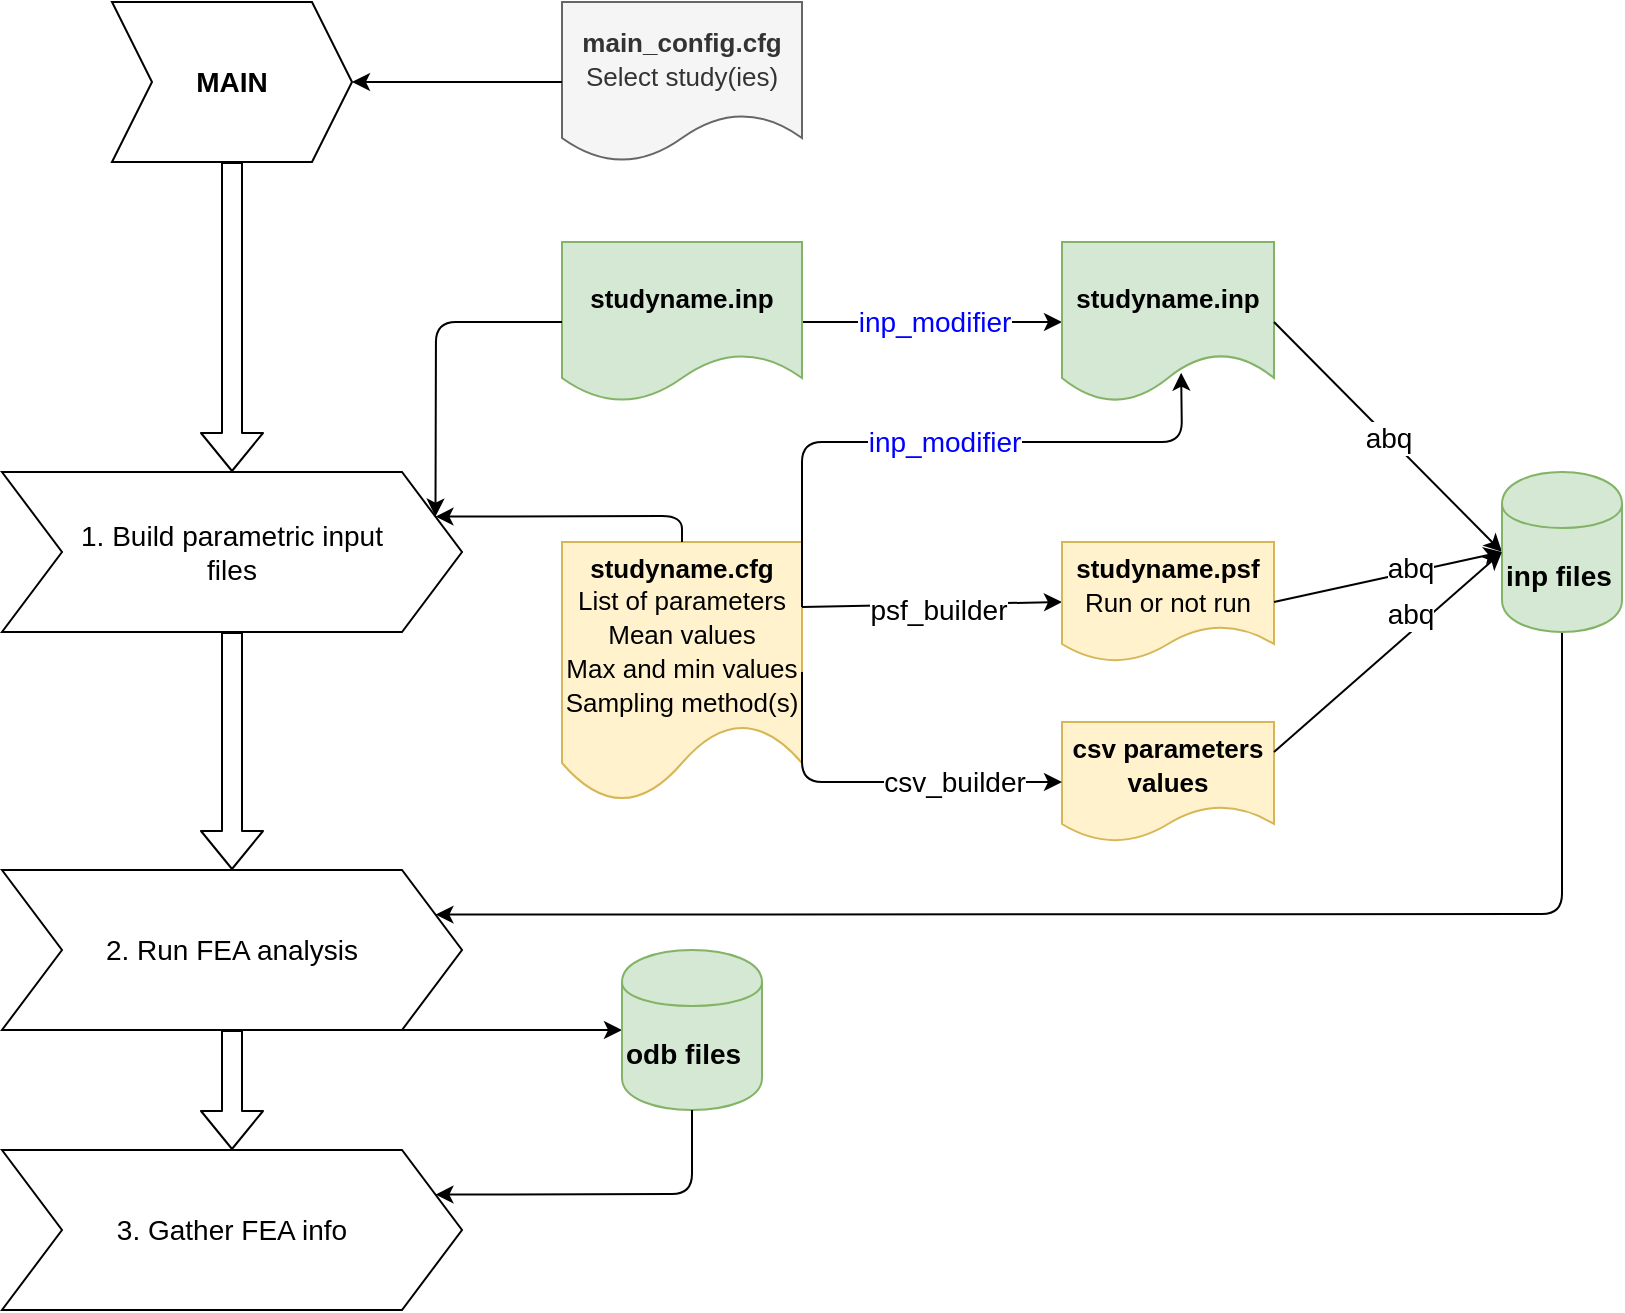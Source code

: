 <mxfile version="12.5.5" type="device"><diagram id="364kflW77BVe74YaiH7Z" name="Página-1"><mxGraphModel dx="976" dy="671" grid="1" gridSize="10" guides="1" tooltips="1" connect="1" arrows="1" fold="1" page="1" pageScale="1" pageWidth="827" pageHeight="1169" math="0" shadow="0"><root><mxCell id="0"/><mxCell id="1" parent="0"/><mxCell id="QDFmtDmjGQkKKktsoJ1X-5" value="1. Build parametric input&lt;br&gt;files" style="shape=step;perimeter=stepPerimeter;whiteSpace=wrap;html=1;fixedSize=1;fontSize=14;collapsible=1;portConstraintRotation=1;size=30;align=center;labelBackgroundColor=none;labelBorderColor=none;verticalAlign=middle;horizontal=1;" parent="1" vertex="1"><mxGeometry y="275" width="230" height="80" as="geometry"><mxRectangle x="277.5" y="260" width="245" height="20" as="alternateBounds"/></mxGeometry></mxCell><mxCell id="O31CaUa7NXX_FjZa2Ryl-50" value="MAIN" style="shape=step;perimeter=stepPerimeter;whiteSpace=wrap;html=1;fixedSize=1;rounded=0;shadow=0;glass=0;comic=0;fillColor=none;fontSize=14;fontStyle=1" parent="1" vertex="1"><mxGeometry x="55" y="40" width="120" height="80" as="geometry"/></mxCell><mxCell id="O31CaUa7NXX_FjZa2Ryl-56" value="&lt;span style=&quot;font-size: 13px ; white-space: normal&quot;&gt;&lt;b&gt;main_config.cfg&lt;/b&gt;&lt;br&gt;Select study(ies)&lt;br&gt;&lt;/span&gt;" style="shape=document;whiteSpace=wrap;html=1;boundedLbl=1;rounded=0;shadow=0;glass=0;comic=0;fontSize=14;fillColor=#f5f5f5;strokeColor=#666666;fontColor=#333333;" parent="1" vertex="1"><mxGeometry x="280" y="40" width="120" height="80" as="geometry"/></mxCell><mxCell id="O31CaUa7NXX_FjZa2Ryl-58" value="" style="endArrow=classic;html=1;fontSize=14;exitX=0;exitY=0.5;exitDx=0;exitDy=0;" parent="1" source="O31CaUa7NXX_FjZa2Ryl-56" target="O31CaUa7NXX_FjZa2Ryl-50" edge="1"><mxGeometry width="50" height="50" relative="1" as="geometry"><mxPoint x="210" y="250" as="sourcePoint"/><mxPoint x="260" y="200" as="targetPoint"/></mxGeometry></mxCell><mxCell id="O31CaUa7NXX_FjZa2Ryl-59" value="" style="shape=flexArrow;endArrow=classic;html=1;fontSize=14;exitX=0.5;exitY=1;exitDx=0;exitDy=0;entryX=0.5;entryY=0;entryDx=0;entryDy=0;" parent="1" source="O31CaUa7NXX_FjZa2Ryl-50" target="QDFmtDmjGQkKKktsoJ1X-5" edge="1"><mxGeometry width="50" height="50" relative="1" as="geometry"><mxPoint x="20" y="790" as="sourcePoint"/><mxPoint x="150" y="280" as="targetPoint"/></mxGeometry></mxCell><mxCell id="O31CaUa7NXX_FjZa2Ryl-75" value="inp_modifier" style="edgeStyle=orthogonalEdgeStyle;rounded=0;orthogonalLoop=1;jettySize=auto;html=1;fontSize=14;fontColor=#0000FF;" parent="1" source="O31CaUa7NXX_FjZa2Ryl-62" target="O31CaUa7NXX_FjZa2Ryl-72" edge="1"><mxGeometry x="0.009" relative="1" as="geometry"><mxPoint as="offset"/></mxGeometry></mxCell><mxCell id="O31CaUa7NXX_FjZa2Ryl-62" value="&lt;span style=&quot;font-size: 13px ; font-weight: 700 ; white-space: normal&quot;&gt;studyname.inp&lt;/span&gt;" style="shape=document;whiteSpace=wrap;html=1;boundedLbl=1;rounded=0;shadow=0;glass=0;comic=0;fillColor=#d5e8d4;fontSize=14;strokeColor=#82b366;" parent="1" vertex="1"><mxGeometry x="280" y="160" width="120" height="80" as="geometry"/></mxCell><mxCell id="O31CaUa7NXX_FjZa2Ryl-63" value="&lt;b style=&quot;font-size: 13px ; white-space: normal&quot;&gt;studyname.cfg&lt;br&gt;&lt;/b&gt;&lt;span style=&quot;font-size: 13px&quot;&gt;List of parameters&lt;br&gt;&lt;/span&gt;&lt;span style=&quot;font-size: 13px&quot;&gt;Mean values&lt;br&gt;&lt;/span&gt;&lt;span style=&quot;font-size: 13px&quot;&gt;Max and min values&lt;br&gt;&lt;/span&gt;&lt;span style=&quot;font-size: 13px&quot;&gt;Sampling method(s)&lt;/span&gt;&lt;span style=&quot;font-size: 13px&quot;&gt;&lt;br&gt;&lt;/span&gt;" style="shape=document;whiteSpace=wrap;html=1;boundedLbl=1;rounded=0;shadow=0;glass=0;comic=0;fillColor=#fff2cc;fontSize=14;align=center;strokeColor=#d6b656;" parent="1" vertex="1"><mxGeometry x="280" y="310" width="120" height="130" as="geometry"/></mxCell><mxCell id="O31CaUa7NXX_FjZa2Ryl-72" value="&lt;span style=&quot;font-size: 13px ; font-weight: 700 ; white-space: normal&quot;&gt;studyname.inp&lt;/span&gt;" style="shape=document;whiteSpace=wrap;html=1;boundedLbl=1;rounded=0;shadow=0;glass=0;comic=0;fillColor=#d5e8d4;fontSize=14;strokeColor=#82b366;" parent="1" vertex="1"><mxGeometry x="530" y="160" width="106" height="80" as="geometry"/></mxCell><mxCell id="O31CaUa7NXX_FjZa2Ryl-76" value="" style="endArrow=classic;html=1;fontSize=14;entryX=0;entryY=0.5;entryDx=0;entryDy=0;exitX=1;exitY=0.25;exitDx=0;exitDy=0;" parent="1" source="O31CaUa7NXX_FjZa2Ryl-63" target="O31CaUa7NXX_FjZa2Ryl-77" edge="1"><mxGeometry width="50" height="50" relative="1" as="geometry"><mxPoint x="340" y="210" as="sourcePoint"/><mxPoint x="430" y="200" as="targetPoint"/></mxGeometry></mxCell><mxCell id="O31CaUa7NXX_FjZa2Ryl-80" value="psf_builder" style="text;html=1;resizable=0;points=[];align=center;verticalAlign=middle;labelBackgroundColor=#ffffff;fontSize=14;" parent="O31CaUa7NXX_FjZa2Ryl-76" vertex="1" connectable="0"><mxGeometry x="0.373" y="-1" relative="1" as="geometry"><mxPoint x="-22" y="1.5" as="offset"/></mxGeometry></mxCell><mxCell id="O31CaUa7NXX_FjZa2Ryl-77" value="&lt;b style=&quot;font-size: 13px ; white-space: normal&quot;&gt;studyname.psf&lt;br&gt;&lt;/b&gt;&lt;span style=&quot;font-size: 13px&quot;&gt;Run or not run&lt;br&gt;&lt;/span&gt;" style="shape=document;whiteSpace=wrap;html=1;boundedLbl=1;rounded=0;shadow=0;glass=0;comic=0;fillColor=#fff2cc;fontSize=14;align=center;strokeColor=#d6b656;" parent="1" vertex="1"><mxGeometry x="530" y="310" width="106" height="60" as="geometry"/></mxCell><mxCell id="O31CaUa7NXX_FjZa2Ryl-83" value="" style="endArrow=classic;html=1;fontSize=14;entryX=0;entryY=0.5;entryDx=0;entryDy=0;exitX=1;exitY=0.5;exitDx=0;exitDy=0;" parent="1" source="O31CaUa7NXX_FjZa2Ryl-77" target="O31CaUa7NXX_FjZa2Ryl-102" edge="1"><mxGeometry width="50" height="50" relative="1" as="geometry"><mxPoint x="573.5" y="209.5" as="sourcePoint"/><mxPoint x="660" y="305" as="targetPoint"/></mxGeometry></mxCell><mxCell id="O31CaUa7NXX_FjZa2Ryl-84" value="abq" style="text;html=1;resizable=0;points=[];align=center;verticalAlign=middle;labelBackgroundColor=#ffffff;fontSize=14;" parent="O31CaUa7NXX_FjZa2Ryl-83" vertex="1" connectable="0"><mxGeometry x="0.373" y="-1" relative="1" as="geometry"><mxPoint x="-11" y="-1" as="offset"/></mxGeometry></mxCell><mxCell id="O31CaUa7NXX_FjZa2Ryl-85" value="" style="endArrow=classic;html=1;fontSize=14;exitX=0;exitY=0.5;exitDx=0;exitDy=0;entryX=1;entryY=0.25;entryDx=0;entryDy=0;" parent="1" source="O31CaUa7NXX_FjZa2Ryl-62" target="QDFmtDmjGQkKKktsoJ1X-5" edge="1"><mxGeometry width="50" height="50" relative="1" as="geometry"><mxPoint x="-40" y="460" as="sourcePoint"/><mxPoint x="10" y="410" as="targetPoint"/><Array as="points"><mxPoint x="217" y="200"/></Array></mxGeometry></mxCell><mxCell id="O31CaUa7NXX_FjZa2Ryl-92" value="2. Run FEA analysis" style="shape=step;perimeter=stepPerimeter;whiteSpace=wrap;html=1;fixedSize=1;fontSize=14;collapsible=1;portConstraintRotation=1;size=30;align=center;labelBackgroundColor=none;labelBorderColor=none;verticalAlign=middle;horizontal=1;" parent="1" vertex="1"><mxGeometry y="474" width="230" height="80" as="geometry"><mxRectangle x="277.5" y="260" width="245" height="20" as="alternateBounds"/></mxGeometry></mxCell><mxCell id="O31CaUa7NXX_FjZa2Ryl-95" value="" style="shape=flexArrow;endArrow=classic;html=1;fontSize=14;entryX=0.5;entryY=0;entryDx=0;entryDy=0;exitX=0.5;exitY=1;exitDx=0;exitDy=0;" parent="1" source="QDFmtDmjGQkKKktsoJ1X-5" target="O31CaUa7NXX_FjZa2Ryl-92" edge="1"><mxGeometry width="50" height="50" relative="1" as="geometry"><mxPoint x="10" y="580" as="sourcePoint"/><mxPoint x="60" y="530" as="targetPoint"/></mxGeometry></mxCell><mxCell id="O31CaUa7NXX_FjZa2Ryl-96" value="" style="endArrow=classic;html=1;fontSize=14;entryX=1;entryY=0.25;entryDx=0;entryDy=0;" parent="1" source="O31CaUa7NXX_FjZa2Ryl-102" target="O31CaUa7NXX_FjZa2Ryl-92" edge="1"><mxGeometry width="50" height="50" relative="1" as="geometry"><mxPoint x="711.2" y="327.62" as="sourcePoint"/><mxPoint x="270" y="480" as="targetPoint"/><Array as="points"><mxPoint x="780" y="496"/></Array></mxGeometry></mxCell><mxCell id="O31CaUa7NXX_FjZa2Ryl-98" value="abq" style="endArrow=classic;html=1;fontSize=14;entryX=0;entryY=0.5;entryDx=0;entryDy=0;exitX=1;exitY=0.5;exitDx=0;exitDy=0;" parent="1" source="O31CaUa7NXX_FjZa2Ryl-72" target="O31CaUa7NXX_FjZa2Ryl-102" edge="1"><mxGeometry width="50" height="50" relative="1" as="geometry"><mxPoint x="10" y="690" as="sourcePoint"/><mxPoint x="660" y="305" as="targetPoint"/></mxGeometry></mxCell><mxCell id="O31CaUa7NXX_FjZa2Ryl-99" value="" style="endArrow=classic;html=1;fontSize=14;entryX=1;entryY=0.25;entryDx=0;entryDy=0;exitX=0.5;exitY=0;exitDx=0;exitDy=0;" parent="1" source="O31CaUa7NXX_FjZa2Ryl-63" target="QDFmtDmjGQkKKktsoJ1X-5" edge="1"><mxGeometry width="50" height="50" relative="1" as="geometry"><mxPoint x="10" y="690" as="sourcePoint"/><mxPoint x="60" y="640" as="targetPoint"/><Array as="points"><mxPoint x="340" y="297"/></Array></mxGeometry></mxCell><mxCell id="O31CaUa7NXX_FjZa2Ryl-100" value="" style="endArrow=classic;html=1;fontSize=14;exitX=0.75;exitY=1;exitDx=0;exitDy=0;" parent="1" source="O31CaUa7NXX_FjZa2Ryl-92" target="O31CaUa7NXX_FjZa2Ryl-103" edge="1"><mxGeometry width="50" height="50" relative="1" as="geometry"><mxPoint x="10" y="620" as="sourcePoint"/><mxPoint x="280" y="548" as="targetPoint"/></mxGeometry></mxCell><mxCell id="O31CaUa7NXX_FjZa2Ryl-102" value="inp files" style="shape=cylinder;whiteSpace=wrap;html=1;boundedLbl=1;backgroundOutline=1;rounded=0;shadow=0;glass=0;comic=0;fillColor=#d5e8d4;fontSize=14;align=left;fontStyle=1;strokeColor=#82b366;" parent="1" vertex="1"><mxGeometry x="750" y="275" width="60" height="80" as="geometry"/></mxCell><mxCell id="O31CaUa7NXX_FjZa2Ryl-103" value="odb files" style="shape=cylinder;whiteSpace=wrap;html=1;boundedLbl=1;backgroundOutline=1;rounded=0;shadow=0;glass=0;comic=0;fillColor=#d5e8d4;fontSize=14;align=left;fontStyle=1;strokeColor=#82b366;" parent="1" vertex="1"><mxGeometry x="310" y="514" width="70" height="80" as="geometry"/></mxCell><mxCell id="O31CaUa7NXX_FjZa2Ryl-107" value="3. Gather FEA info" style="shape=step;perimeter=stepPerimeter;whiteSpace=wrap;html=1;fixedSize=1;fontSize=14;collapsible=1;portConstraintRotation=1;size=30;align=center;labelBackgroundColor=none;labelBorderColor=none;verticalAlign=middle;horizontal=1;" parent="1" vertex="1"><mxGeometry y="614" width="230" height="80" as="geometry"><mxRectangle x="277.5" y="260" width="245" height="20" as="alternateBounds"/></mxGeometry></mxCell><mxCell id="O31CaUa7NXX_FjZa2Ryl-108" value="" style="shape=flexArrow;endArrow=classic;html=1;fontSize=14;exitX=0.5;exitY=1;exitDx=0;exitDy=0;entryX=0.5;entryY=0;entryDx=0;entryDy=0;" parent="1" source="O31CaUa7NXX_FjZa2Ryl-92" target="O31CaUa7NXX_FjZa2Ryl-107" edge="1"><mxGeometry width="50" height="50" relative="1" as="geometry"><mxPoint x="10" y="760" as="sourcePoint"/><mxPoint x="60" y="710" as="targetPoint"/></mxGeometry></mxCell><mxCell id="O31CaUa7NXX_FjZa2Ryl-109" value="" style="endArrow=classic;html=1;fontSize=14;entryX=1;entryY=0.25;entryDx=0;entryDy=0;" parent="1" source="O31CaUa7NXX_FjZa2Ryl-103" target="O31CaUa7NXX_FjZa2Ryl-107" edge="1"><mxGeometry width="50" height="50" relative="1" as="geometry"><mxPoint x="10" y="760" as="sourcePoint"/><mxPoint x="230" y="670" as="targetPoint"/><Array as="points"><mxPoint x="345" y="636"/></Array></mxGeometry></mxCell><mxCell id="O31CaUa7NXX_FjZa2Ryl-110" value="&lt;span style=&quot;font-size: 13px&quot;&gt;&lt;b&gt;csv parameters values&lt;/b&gt;&lt;br&gt;&lt;/span&gt;" style="shape=document;whiteSpace=wrap;html=1;boundedLbl=1;rounded=0;shadow=0;glass=0;comic=0;fillColor=#fff2cc;fontSize=14;align=center;strokeColor=#d6b656;" parent="1" vertex="1"><mxGeometry x="530" y="400" width="106" height="60" as="geometry"/></mxCell><mxCell id="O31CaUa7NXX_FjZa2Ryl-111" value="csv_builder" style="endArrow=classic;html=1;fontSize=14;entryX=0;entryY=0.5;entryDx=0;entryDy=0;exitX=1;exitY=0.5;exitDx=0;exitDy=0;" parent="1" source="O31CaUa7NXX_FjZa2Ryl-63" target="O31CaUa7NXX_FjZa2Ryl-110" edge="1"><mxGeometry x="0.409" width="50" height="50" relative="1" as="geometry"><mxPoint x="10" y="850" as="sourcePoint"/><mxPoint x="60" y="800" as="targetPoint"/><Array as="points"><mxPoint x="400" y="430"/></Array><mxPoint as="offset"/></mxGeometry></mxCell><mxCell id="O31CaUa7NXX_FjZa2Ryl-112" value="" style="endArrow=classic;html=1;fontSize=14;exitX=1;exitY=0.25;exitDx=0;exitDy=0;entryX=0;entryY=0.5;entryDx=0;entryDy=0;" parent="1" source="O31CaUa7NXX_FjZa2Ryl-110" target="O31CaUa7NXX_FjZa2Ryl-102" edge="1"><mxGeometry width="50" height="50" relative="1" as="geometry"><mxPoint x="610" y="395" as="sourcePoint"/><mxPoint x="680" y="370" as="targetPoint"/></mxGeometry></mxCell><mxCell id="O31CaUa7NXX_FjZa2Ryl-113" value="abq" style="text;html=1;resizable=0;points=[];align=center;verticalAlign=middle;labelBackgroundColor=#ffffff;fontSize=14;" parent="O31CaUa7NXX_FjZa2Ryl-112" vertex="1" connectable="0"><mxGeometry x="0.373" y="-1" relative="1" as="geometry"><mxPoint x="-11" y="-1" as="offset"/></mxGeometry></mxCell><mxCell id="D7BDAKMZifS0IdTFeUyD-1" value="inp_modifier" style="endArrow=classic;html=1;fontColor=#0000FF;exitX=1;exitY=0.25;exitDx=0;exitDy=0;entryX=0.562;entryY=0.817;entryDx=0;entryDy=0;entryPerimeter=0;horizontal=1;fontSize=14;" edge="1" parent="1" source="O31CaUa7NXX_FjZa2Ryl-63" target="O31CaUa7NXX_FjZa2Ryl-72"><mxGeometry width="50" height="50" relative="1" as="geometry"><mxPoint x="10" y="770" as="sourcePoint"/><mxPoint x="460" y="210" as="targetPoint"/><Array as="points"><mxPoint x="400" y="260"/><mxPoint x="590" y="260"/></Array></mxGeometry></mxCell></root></mxGraphModel></diagram></mxfile>